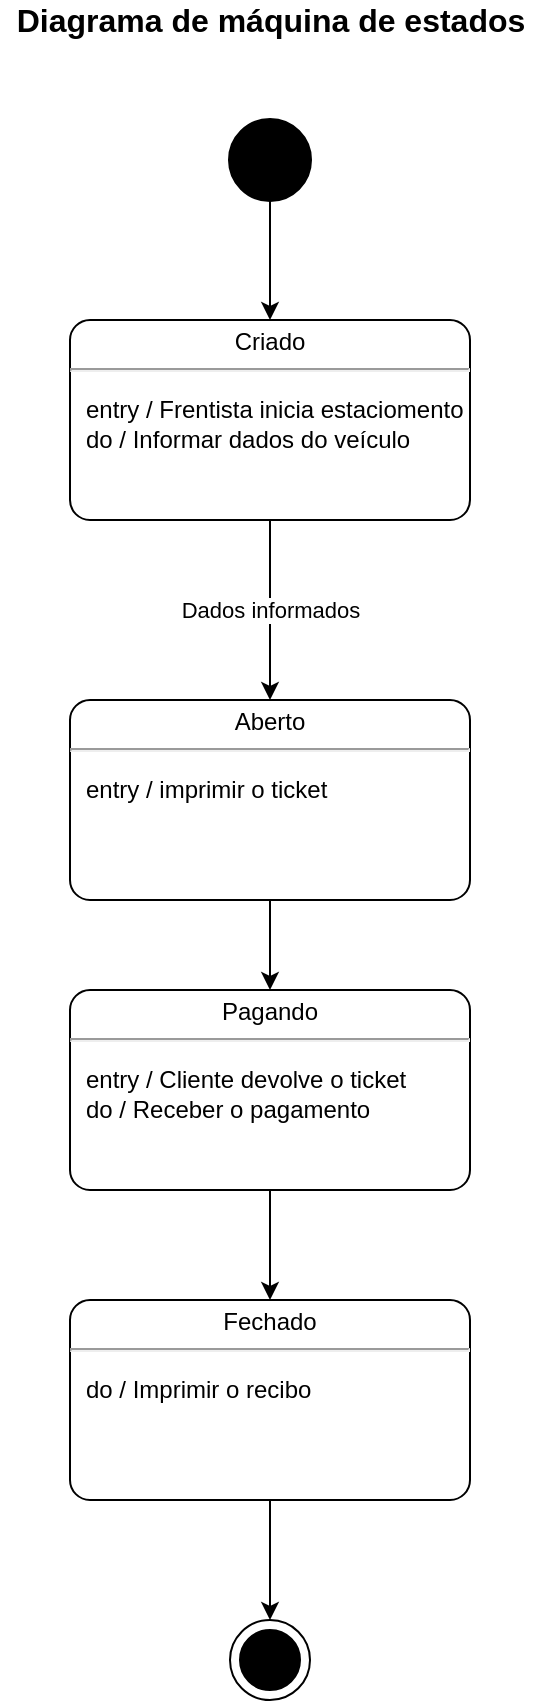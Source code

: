 <mxfile version="13.1.5" type="google"><diagram id="qeOKv8XEPb5FQYZV-LBO" name="Page-1"><mxGraphModel dx="1730" dy="960" grid="1" gridSize="10" guides="1" tooltips="1" connect="1" arrows="1" fold="1" page="1" pageScale="1" pageWidth="827" pageHeight="1169" math="0" shadow="0"><root><mxCell id="0"/><mxCell id="1" parent="0"/><mxCell id="yol2lplsx8o34ViYc_Zk-4" style="edgeStyle=orthogonalEdgeStyle;rounded=0;orthogonalLoop=1;jettySize=auto;html=1;entryX=0.5;entryY=0;entryDx=0;entryDy=0;entryPerimeter=0;" edge="1" parent="1" source="yol2lplsx8o34ViYc_Zk-2" target="yol2lplsx8o34ViYc_Zk-3"><mxGeometry relative="1" as="geometry"/></mxCell><mxCell id="yol2lplsx8o34ViYc_Zk-2" value="" style="shape=ellipse;html=1;fillColor=#000000;strokeWidth=2;verticalLabelPosition=bottom;verticalAlignment=top;perimeter=ellipsePerimeter;" vertex="1" parent="1"><mxGeometry x="394" y="170" width="40" height="40" as="geometry"/></mxCell><mxCell id="yol2lplsx8o34ViYc_Zk-6" value="Dados informados" style="edgeStyle=orthogonalEdgeStyle;rounded=0;orthogonalLoop=1;jettySize=auto;html=1;" edge="1" parent="1" source="yol2lplsx8o34ViYc_Zk-3" target="yol2lplsx8o34ViYc_Zk-5"><mxGeometry relative="1" as="geometry"/></mxCell><mxCell id="yol2lplsx8o34ViYc_Zk-3" value="&lt;p style=&quot;margin: 0px ; margin-top: 4px ; text-align: center&quot;&gt;Criado&lt;/p&gt;&lt;hr&gt;&lt;p&gt;&lt;/p&gt;&lt;p style=&quot;margin: 0px ; margin-left: 8px ; text-align: left&quot;&gt;entry / Frentista inicia estaciomento&lt;br&gt;do / Informar dados do veículo&lt;br&gt;&lt;/p&gt;" style="shape=mxgraph.sysml.simpleState;html=1;overflow=fill;whiteSpace=wrap;align=center;" vertex="1" parent="1"><mxGeometry x="314" y="270" width="200" height="100" as="geometry"/></mxCell><mxCell id="yol2lplsx8o34ViYc_Zk-8" style="edgeStyle=orthogonalEdgeStyle;rounded=0;orthogonalLoop=1;jettySize=auto;html=1;" edge="1" parent="1" source="yol2lplsx8o34ViYc_Zk-5" target="yol2lplsx8o34ViYc_Zk-7"><mxGeometry relative="1" as="geometry"/></mxCell><mxCell id="yol2lplsx8o34ViYc_Zk-5" value="&lt;p style=&quot;margin: 0px ; margin-top: 4px ; text-align: center&quot;&gt;Aberto&lt;/p&gt;&lt;hr&gt;&lt;p&gt;&lt;/p&gt;&lt;p style=&quot;margin: 0px ; margin-left: 8px ; text-align: left&quot;&gt;entry / imprimir o ticket&lt;/p&gt;" style="shape=mxgraph.sysml.simpleState;html=1;overflow=fill;whiteSpace=wrap;align=center;" vertex="1" parent="1"><mxGeometry x="314" y="460" width="200" height="100" as="geometry"/></mxCell><mxCell id="yol2lplsx8o34ViYc_Zk-10" style="edgeStyle=orthogonalEdgeStyle;rounded=0;orthogonalLoop=1;jettySize=auto;html=1;entryX=0.5;entryY=0;entryDx=0;entryDy=0;entryPerimeter=0;" edge="1" parent="1" source="yol2lplsx8o34ViYc_Zk-7" target="yol2lplsx8o34ViYc_Zk-9"><mxGeometry relative="1" as="geometry"/></mxCell><mxCell id="yol2lplsx8o34ViYc_Zk-7" value="&lt;p style=&quot;margin: 0px ; margin-top: 4px ; text-align: center&quot;&gt;Pagando&lt;/p&gt;&lt;hr&gt;&lt;p&gt;&lt;/p&gt;&lt;p style=&quot;margin: 0px ; margin-left: 8px ; text-align: left&quot;&gt;entry / Cliente devolve o ticket&lt;br&gt;do / Receber o pagamento&lt;br&gt;&lt;/p&gt;" style="shape=mxgraph.sysml.simpleState;html=1;overflow=fill;whiteSpace=wrap;align=center;" vertex="1" parent="1"><mxGeometry x="314" y="605" width="200" height="100" as="geometry"/></mxCell><mxCell id="yol2lplsx8o34ViYc_Zk-12" style="edgeStyle=orthogonalEdgeStyle;rounded=0;orthogonalLoop=1;jettySize=auto;html=1;" edge="1" parent="1" source="yol2lplsx8o34ViYc_Zk-9" target="yol2lplsx8o34ViYc_Zk-11"><mxGeometry relative="1" as="geometry"/></mxCell><mxCell id="yol2lplsx8o34ViYc_Zk-9" value="&lt;p style=&quot;margin: 0px ; margin-top: 4px ; text-align: center&quot;&gt;Fechado&lt;/p&gt;&lt;hr&gt;&lt;p&gt;&lt;/p&gt;&lt;p style=&quot;margin: 0px ; margin-left: 8px ; text-align: left&quot;&gt;do / Imprimir o recibo&lt;br&gt;&lt;/p&gt;" style="shape=mxgraph.sysml.simpleState;html=1;overflow=fill;whiteSpace=wrap;align=center;" vertex="1" parent="1"><mxGeometry x="314" y="760" width="200" height="100" as="geometry"/></mxCell><mxCell id="yol2lplsx8o34ViYc_Zk-11" value="" style="shape=mxgraph.sysml.actFinal;html=1;verticalLabelPosition=bottom;labelBackgroundColor=#ffffff;verticalAlign=top;" vertex="1" parent="1"><mxGeometry x="394" y="920" width="40" height="40" as="geometry"/></mxCell><mxCell id="yol2lplsx8o34ViYc_Zk-14" value="&lt;font style=&quot;font-size: 16px&quot;&gt;&lt;b&gt;Diagrama de máquina de estados&lt;/b&gt;&lt;/font&gt;" style="text;html=1;align=center;verticalAlign=middle;resizable=0;points=[];autosize=1;" vertex="1" parent="1"><mxGeometry x="279" y="110" width="270" height="20" as="geometry"/></mxCell></root></mxGraphModel></diagram></mxfile>